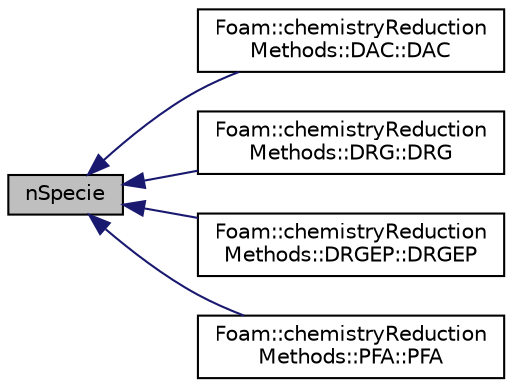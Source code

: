 digraph "nSpecie"
{
  bgcolor="transparent";
  edge [fontname="Helvetica",fontsize="10",labelfontname="Helvetica",labelfontsize="10"];
  node [fontname="Helvetica",fontsize="10",shape=record];
  rankdir="LR";
  Node28 [label="nSpecie",height=0.2,width=0.4,color="black", fillcolor="grey75", style="filled", fontcolor="black"];
  Node28 -> Node29 [dir="back",color="midnightblue",fontsize="10",style="solid",fontname="Helvetica"];
  Node29 [label="Foam::chemistryReduction\lMethods::DAC::DAC",height=0.2,width=0.4,color="black",URL="$a31073.html#a97e71408a55ea6177a0d4b36e0b05405",tooltip="Construct from components. "];
  Node28 -> Node30 [dir="back",color="midnightblue",fontsize="10",style="solid",fontname="Helvetica"];
  Node30 [label="Foam::chemistryReduction\lMethods::DRG::DRG",height=0.2,width=0.4,color="black",URL="$a31077.html#a0baa4a092aa7cdd4f195d9e83595aaf5",tooltip="Construct from components. "];
  Node28 -> Node31 [dir="back",color="midnightblue",fontsize="10",style="solid",fontname="Helvetica"];
  Node31 [label="Foam::chemistryReduction\lMethods::DRGEP::DRGEP",height=0.2,width=0.4,color="black",URL="$a31081.html#af0ce113c85563ece1b53a57091724708",tooltip="Construct from components. "];
  Node28 -> Node32 [dir="back",color="midnightblue",fontsize="10",style="solid",fontname="Helvetica"];
  Node32 [label="Foam::chemistryReduction\lMethods::PFA::PFA",height=0.2,width=0.4,color="black",URL="$a31109.html#ad99566592973bfa2c1ca0e434d978223",tooltip="Construct from components. "];
}
